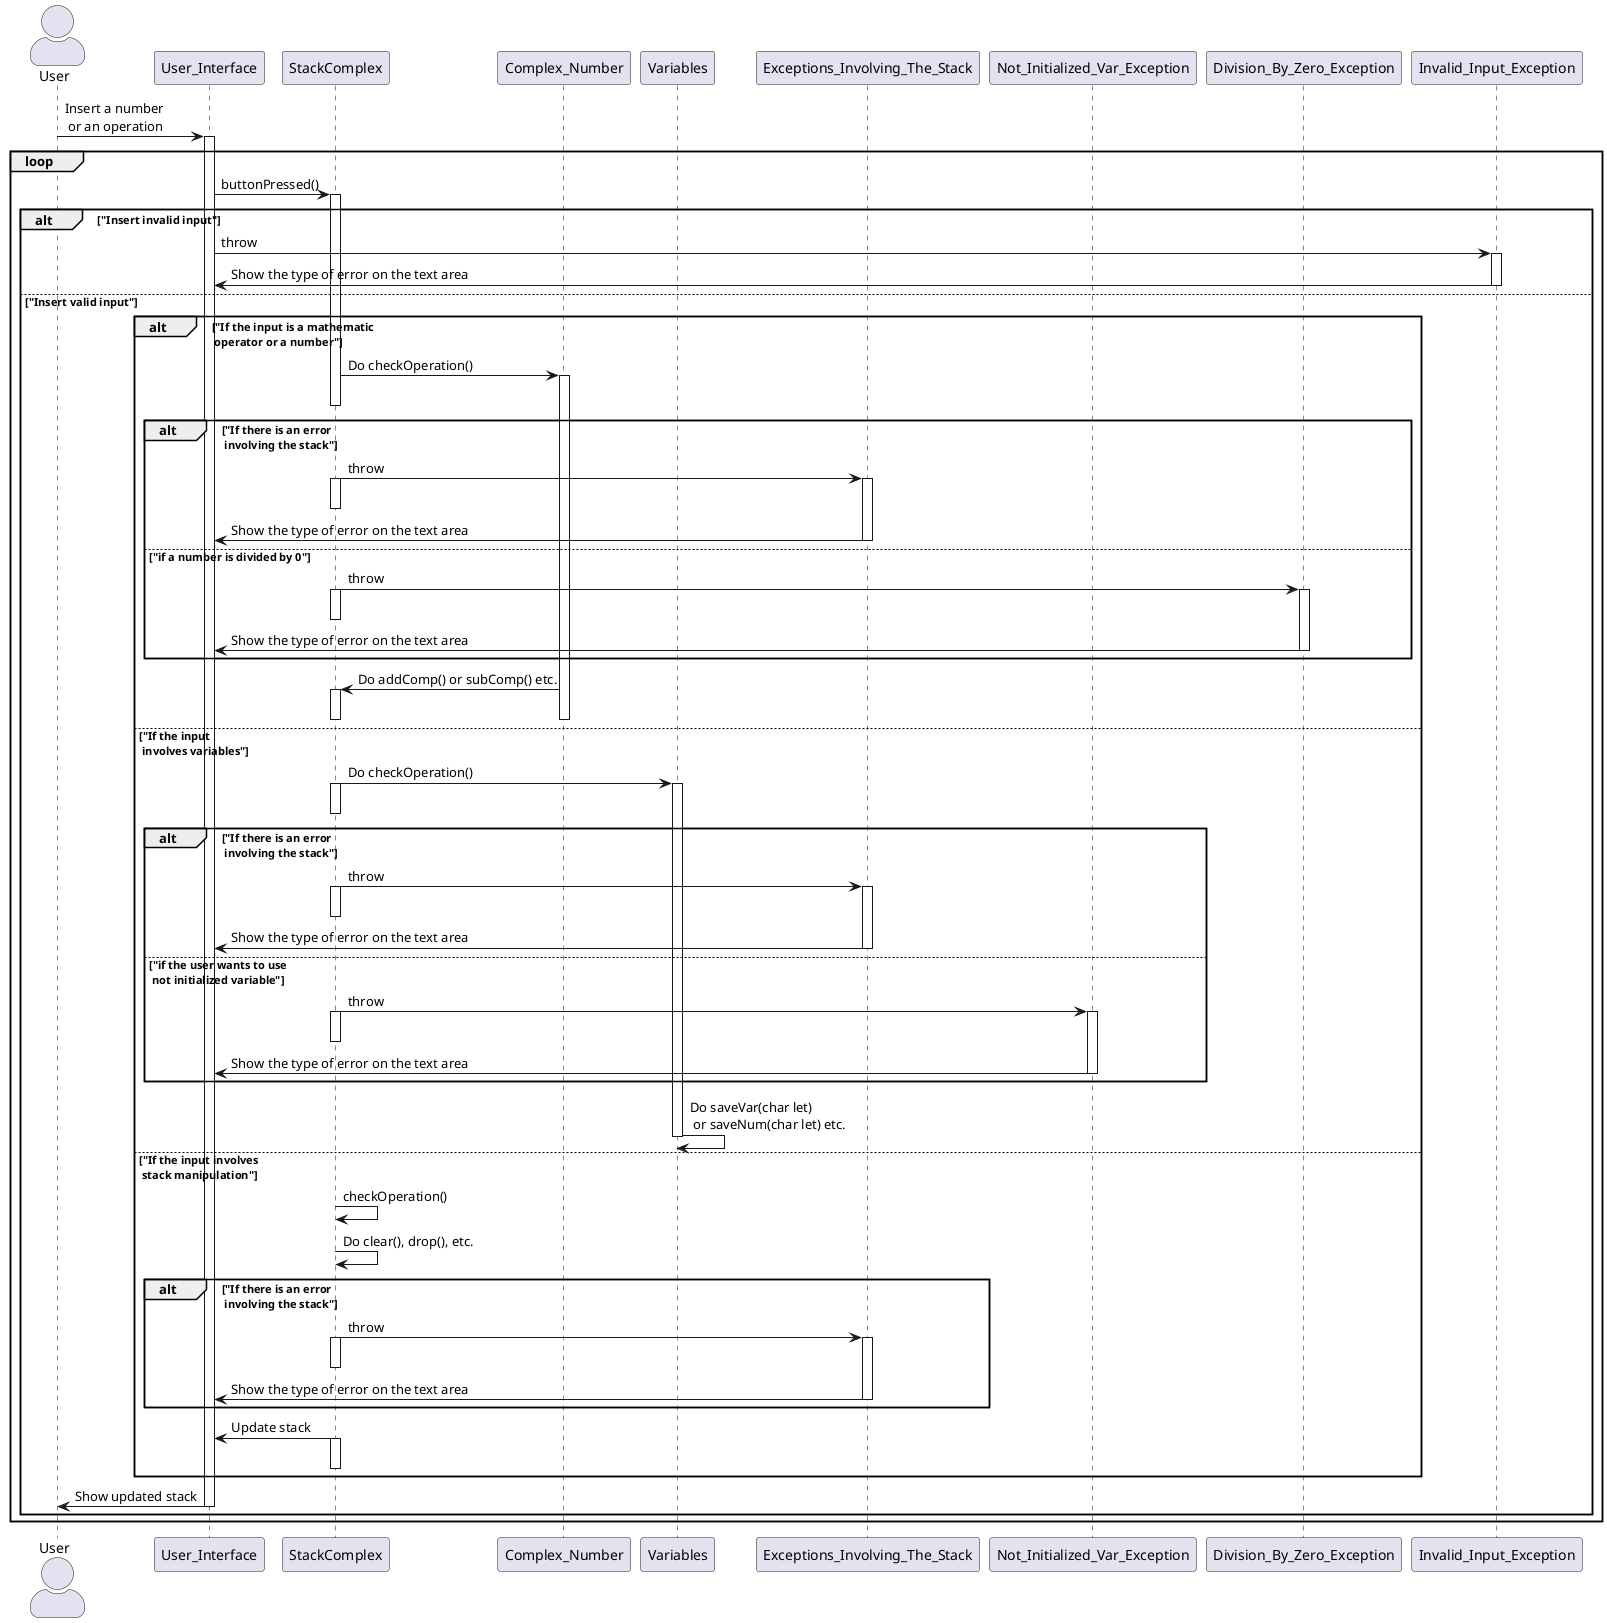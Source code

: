 @startuml

skinparam actorstyle awesome

actor User as u
participant User_Interface as ui
participant StackComplex as s
participant Complex_Number as cn
participant Variables as v
participant Exceptions_Involving_The_Stack as ste
participant Not_Initialized_Var_Exception as nive
participant Division_By_Zero_Exception as dbze
participant Invalid_Input_Exception as iie

u -> ui : Insert a number \n or an operation
activate ui

loop
ui -> s : buttonPressed()
    activate s

alt "Insert invalid input"

    ui -> iie : throw
    activate iie
    iie -> ui : Show the type of error on the text area
    deactivate iie

else "Insert valid input"

    alt "If the input is a mathematic \n operator or a number"
        s -> cn : Do checkOperation()
        activate cn
        deactivate s

        alt "If there is an error \n involving the stack"
            s -> ste : throw
            activate s
            deactivate s
            activate ste
            ste -> ui : Show the type of error on the text area
            deactivate ste
        else "if a number is divided by 0"
            s -> dbze : throw
            activate s
            activate dbze
            deactivate s
            dbze -> ui : Show the type of error on the text area
            deactivate dbze
        end

        cn -> s : Do addComp() or subComp() etc.
        activate s
        deactivate s
        deactivate cn
        deactivate cn

    else "If the input \n involves variables"
        s -> v : Do checkOperation()
        activate s
        deactivate s
        activate v

        alt "If there is an error \n involving the stack"
            s -> ste : throw
            activate s
            deactivate s
            activate ste
            ste -> ui : Show the type of error on the text area
            deactivate ste
        else "if the user wants to use \n not initialized variable"
            s -> nive : throw
            activate s
            deactivate s
            activate nive
            nive -> ui : Show the type of error on the text area
            deactivate nive
        end
    v -> v : Do saveVar(char let) \n or saveNum(char let) etc.
    deactivate v

    else "If the input involves \n stack manipulation"
        s -> s : checkOperation()
        s -> s : Do clear(), drop(), etc.

        alt "If there is an error \n involving the stack"
            s -> ste : throw
            activate s
            deactivate s
            activate ste
            ste -> ui : Show the type of error on the text area
            deactivate ste
        end

        s -> ui : Update stack
        activate s
        deactivate s
    
    end

ui -> u : Show updated stack
deactivate ui
end
end

@enduml
